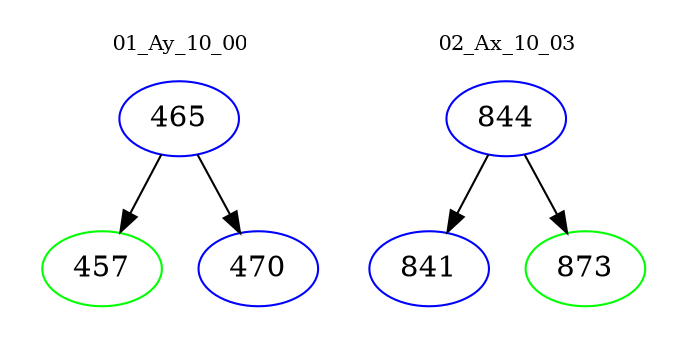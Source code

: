 digraph{
subgraph cluster_0 {
color = white
label = "01_Ay_10_00";
fontsize=10;
T0_465 [label="465", color="blue"]
T0_465 -> T0_457 [color="black"]
T0_457 [label="457", color="green"]
T0_465 -> T0_470 [color="black"]
T0_470 [label="470", color="blue"]
}
subgraph cluster_1 {
color = white
label = "02_Ax_10_03";
fontsize=10;
T1_844 [label="844", color="blue"]
T1_844 -> T1_841 [color="black"]
T1_841 [label="841", color="blue"]
T1_844 -> T1_873 [color="black"]
T1_873 [label="873", color="green"]
}
}
